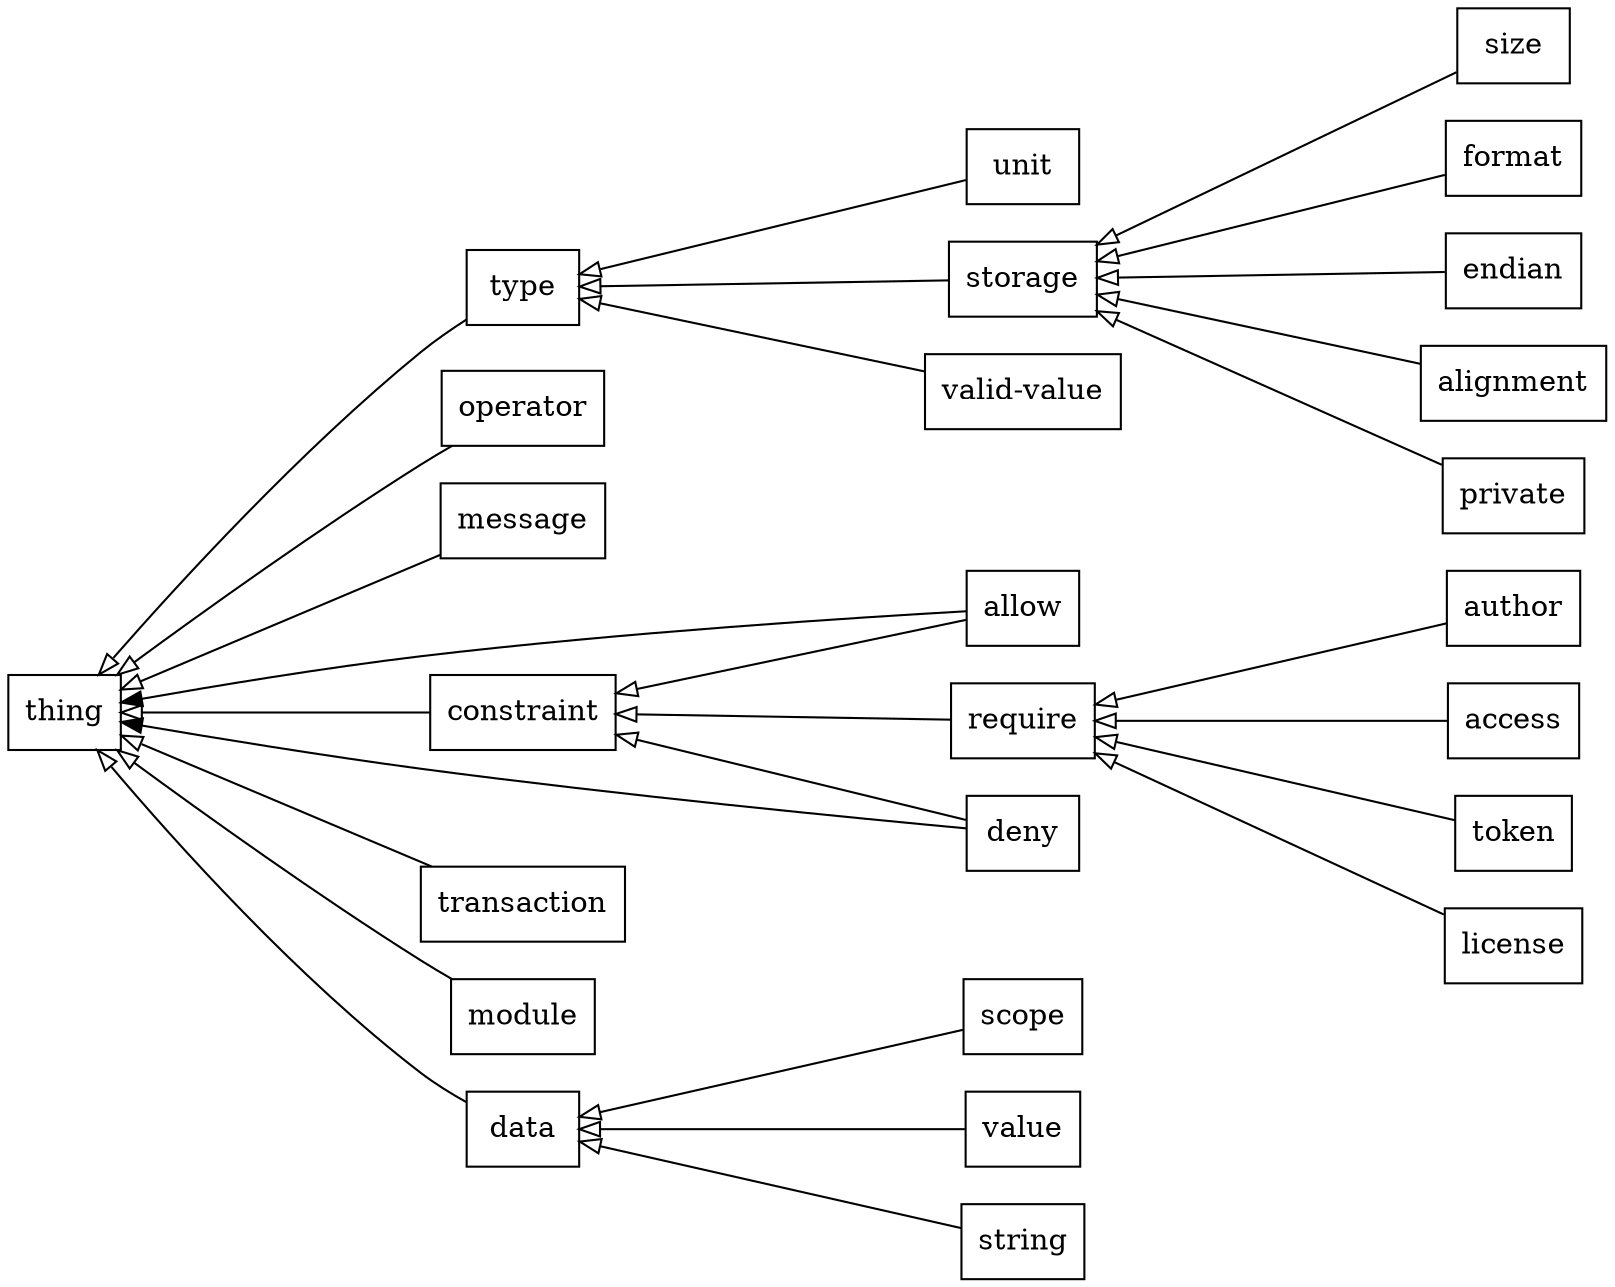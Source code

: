 digraph "Sisdel elements" {
	// Start with class hierarchy
	rankdir = RL // Since inheritance arrows point at parent
	ranksep = 2 // More space to make it more readable
	edge [arrowhead=empty] // UML: inherit
	node [shape=rectangle] // UML: class

	// These are the basic elements
	{ data type operator message constraint transaction module } -> thing

	// These are derived elements
	{ scope value string } -> data
	{ unit storage "valid-value" } -> type
	{ size format endian alignment private } -> storage
	{ allow deny require } -> constraint
	{ author access token license } -> require

	// Use relations
	edge [arrowhead=normal]
	{ allow deny } -> thing
}
